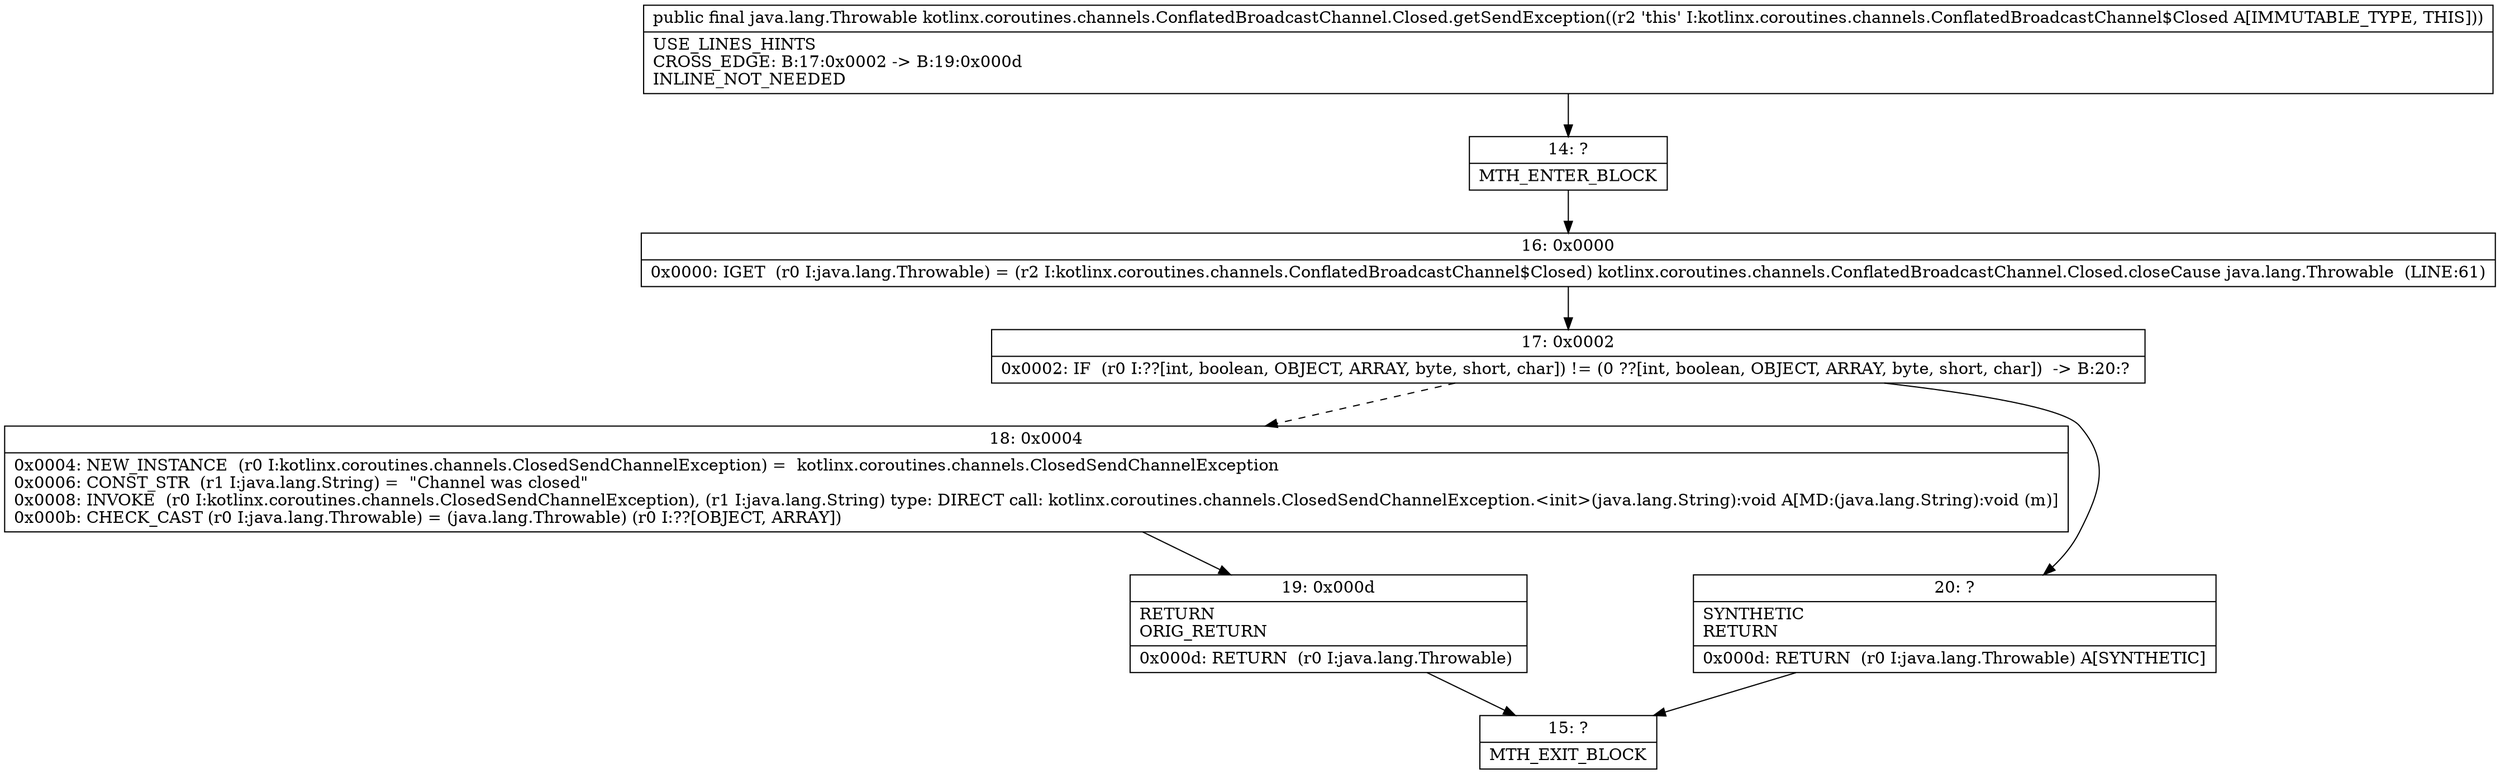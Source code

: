 digraph "CFG forkotlinx.coroutines.channels.ConflatedBroadcastChannel.Closed.getSendException()Ljava\/lang\/Throwable;" {
Node_14 [shape=record,label="{14\:\ ?|MTH_ENTER_BLOCK\l}"];
Node_16 [shape=record,label="{16\:\ 0x0000|0x0000: IGET  (r0 I:java.lang.Throwable) = (r2 I:kotlinx.coroutines.channels.ConflatedBroadcastChannel$Closed) kotlinx.coroutines.channels.ConflatedBroadcastChannel.Closed.closeCause java.lang.Throwable  (LINE:61)\l}"];
Node_17 [shape=record,label="{17\:\ 0x0002|0x0002: IF  (r0 I:??[int, boolean, OBJECT, ARRAY, byte, short, char]) != (0 ??[int, boolean, OBJECT, ARRAY, byte, short, char])  \-\> B:20:? \l}"];
Node_18 [shape=record,label="{18\:\ 0x0004|0x0004: NEW_INSTANCE  (r0 I:kotlinx.coroutines.channels.ClosedSendChannelException) =  kotlinx.coroutines.channels.ClosedSendChannelException \l0x0006: CONST_STR  (r1 I:java.lang.String) =  \"Channel was closed\" \l0x0008: INVOKE  (r0 I:kotlinx.coroutines.channels.ClosedSendChannelException), (r1 I:java.lang.String) type: DIRECT call: kotlinx.coroutines.channels.ClosedSendChannelException.\<init\>(java.lang.String):void A[MD:(java.lang.String):void (m)]\l0x000b: CHECK_CAST (r0 I:java.lang.Throwable) = (java.lang.Throwable) (r0 I:??[OBJECT, ARRAY]) \l}"];
Node_19 [shape=record,label="{19\:\ 0x000d|RETURN\lORIG_RETURN\l|0x000d: RETURN  (r0 I:java.lang.Throwable) \l}"];
Node_15 [shape=record,label="{15\:\ ?|MTH_EXIT_BLOCK\l}"];
Node_20 [shape=record,label="{20\:\ ?|SYNTHETIC\lRETURN\l|0x000d: RETURN  (r0 I:java.lang.Throwable) A[SYNTHETIC]\l}"];
MethodNode[shape=record,label="{public final java.lang.Throwable kotlinx.coroutines.channels.ConflatedBroadcastChannel.Closed.getSendException((r2 'this' I:kotlinx.coroutines.channels.ConflatedBroadcastChannel$Closed A[IMMUTABLE_TYPE, THIS]))  | USE_LINES_HINTS\lCROSS_EDGE: B:17:0x0002 \-\> B:19:0x000d\lINLINE_NOT_NEEDED\l}"];
MethodNode -> Node_14;Node_14 -> Node_16;
Node_16 -> Node_17;
Node_17 -> Node_18[style=dashed];
Node_17 -> Node_20;
Node_18 -> Node_19;
Node_19 -> Node_15;
Node_20 -> Node_15;
}

